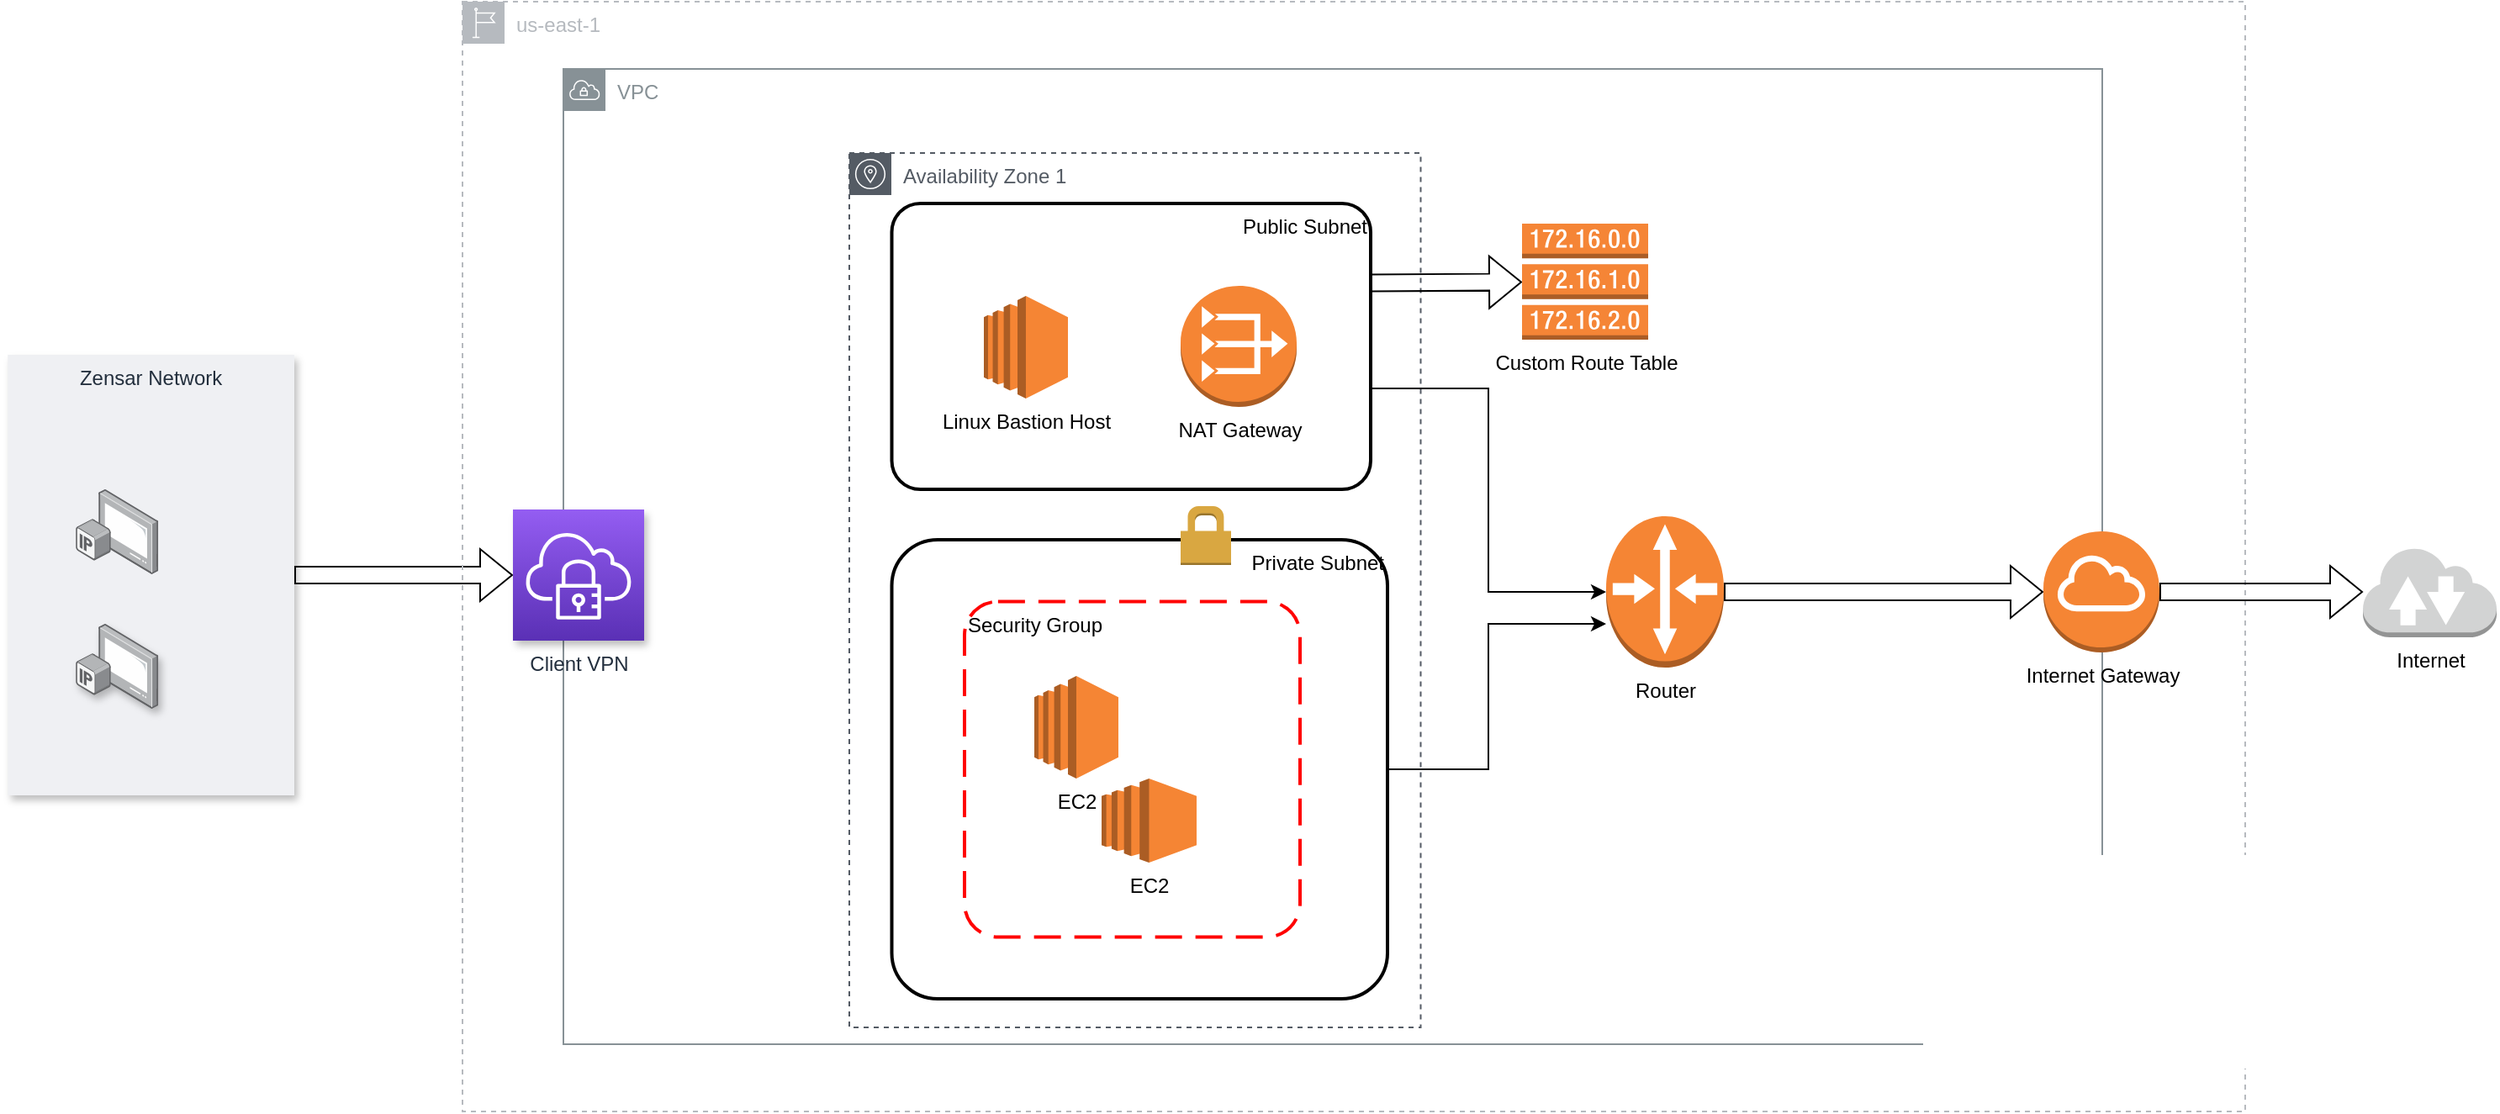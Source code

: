 <mxfile version="20.3.3" type="github" pages="3">
  <diagram id="AxIsbvVjRvXihffBJD2N" name="Page-1">
    <mxGraphModel dx="1773" dy="1705" grid="1" gridSize="10" guides="1" tooltips="1" connect="1" arrows="1" fold="1" page="1" pageScale="1" pageWidth="827" pageHeight="1169" math="0" shadow="0">
      <root>
        <mxCell id="0" />
        <mxCell id="1" parent="0" />
        <mxCell id="D7-wRI5F7GSu051VJa-N-6" style="edgeStyle=none;shape=flexArrow;rounded=0;orthogonalLoop=1;jettySize=auto;html=1;exitX=1;exitY=0.5;exitDx=0;exitDy=0;" parent="1" source="D7-wRI5F7GSu051VJa-N-4" target="D7-wRI5F7GSu051VJa-N-5" edge="1">
          <mxGeometry relative="1" as="geometry" />
        </mxCell>
        <mxCell id="D7-wRI5F7GSu051VJa-N-4" value="Zensar Network" style="fillColor=#EFF0F3;strokeColor=none;dashed=0;verticalAlign=top;fontStyle=0;fontColor=#232F3D;shadow=1;" parent="1" vertex="1">
          <mxGeometry x="-430.4" y="170" width="170.4" height="262" as="geometry" />
        </mxCell>
        <mxCell id="BJrK3le93MI0LKpdmbEM-2" value="us-east-1" style="sketch=0;outlineConnect=0;gradientColor=none;html=1;whiteSpace=wrap;fontSize=12;fontStyle=0;shape=mxgraph.aws4.group;grIcon=mxgraph.aws4.group_region;strokeColor=#B6BABF;fillColor=none;verticalAlign=top;align=left;spacingLeft=30;fontColor=#B6BABF;dashed=1;" parent="1" vertex="1">
          <mxGeometry x="-160" y="-40" width="1060" height="660" as="geometry" />
        </mxCell>
        <mxCell id="BJrK3le93MI0LKpdmbEM-8" value="Availability Zone 1" style="sketch=0;outlineConnect=0;gradientColor=none;html=1;whiteSpace=wrap;fontSize=12;fontStyle=0;shape=mxgraph.aws4.group;grIcon=mxgraph.aws4.group_availability_zone;strokeColor=#545B64;fillColor=none;verticalAlign=top;align=left;spacingLeft=30;fontColor=#545B64;dashed=1;" parent="1" vertex="1">
          <mxGeometry x="70" y="50" width="339.75" height="520" as="geometry" />
        </mxCell>
        <mxCell id="BJrK3le93MI0LKpdmbEM-1" value="VPC" style="sketch=0;outlineConnect=0;gradientColor=none;html=1;whiteSpace=wrap;fontSize=12;fontStyle=0;shape=mxgraph.aws4.group;grIcon=mxgraph.aws4.group_vpc;strokeColor=#879196;fillColor=none;verticalAlign=top;align=left;spacingLeft=30;fontColor=#879196;dashed=0;" parent="1" vertex="1">
          <mxGeometry x="-100" width="915" height="580" as="geometry" />
        </mxCell>
        <mxCell id="BJrK3le93MI0LKpdmbEM-13" value="Security Group" style="rounded=1;arcSize=10;dashed=1;strokeColor=#ff0000;fillColor=none;gradientColor=none;dashPattern=8 4;strokeWidth=2;verticalAlign=top;align=left;" parent="1" vertex="1">
          <mxGeometry x="138.5" y="316.75" width="199.5" height="199.5" as="geometry" />
        </mxCell>
        <mxCell id="BJrK3le93MI0LKpdmbEM-21" style="edgeStyle=orthogonalEdgeStyle;rounded=0;orthogonalLoop=1;jettySize=auto;html=1;" parent="1" source="BJrK3le93MI0LKpdmbEM-12" target="BJrK3le93MI0LKpdmbEM-19" edge="1">
          <mxGeometry relative="1" as="geometry">
            <Array as="points">
              <mxPoint x="450" y="417" />
              <mxPoint x="450" y="330" />
            </Array>
          </mxGeometry>
        </mxCell>
        <mxCell id="BJrK3le93MI0LKpdmbEM-12" value="Private Subnet" style="rounded=1;arcSize=10;dashed=0;fillColor=none;gradientColor=none;strokeWidth=2;verticalAlign=top;align=right;" parent="1" vertex="1">
          <mxGeometry x="95.25" y="280" width="294.75" height="273" as="geometry" />
        </mxCell>
        <mxCell id="BJrK3le93MI0LKpdmbEM-4" value="" style="dashed=0;html=1;shape=mxgraph.aws3.permissions;fillColor=#D9A741;gradientColor=none;dashed=0;" parent="1" vertex="1">
          <mxGeometry x="267" y="260" width="30" height="35" as="geometry" />
        </mxCell>
        <mxCell id="BJrK3le93MI0LKpdmbEM-6" value="EC2" style="outlineConnect=0;dashed=0;verticalLabelPosition=bottom;verticalAlign=top;align=center;html=1;shape=mxgraph.aws3.ec2;fillColor=#F58534;gradientColor=none;" parent="1" vertex="1">
          <mxGeometry x="180" y="361" width="50" height="61" as="geometry" />
        </mxCell>
        <mxCell id="BJrK3le93MI0LKpdmbEM-7" value="EC2" style="outlineConnect=0;dashed=0;verticalLabelPosition=bottom;verticalAlign=top;align=center;html=1;shape=mxgraph.aws3.ec2;fillColor=#F58534;gradientColor=none;" parent="1" vertex="1">
          <mxGeometry x="220" y="422" width="56.5" height="50" as="geometry" />
        </mxCell>
        <mxCell id="BJrK3le93MI0LKpdmbEM-20" style="edgeStyle=orthogonalEdgeStyle;rounded=0;orthogonalLoop=1;jettySize=auto;html=1;exitX=1;exitY=0.5;exitDx=0;exitDy=0;entryX=0;entryY=0.5;entryDx=0;entryDy=0;entryPerimeter=0;" parent="1" source="BJrK3le93MI0LKpdmbEM-16" target="BJrK3le93MI0LKpdmbEM-19" edge="1">
          <mxGeometry relative="1" as="geometry">
            <Array as="points">
              <mxPoint x="380" y="190" />
              <mxPoint x="450" y="190" />
              <mxPoint x="450" y="311" />
            </Array>
          </mxGeometry>
        </mxCell>
        <mxCell id="BJrK3le93MI0LKpdmbEM-28" style="edgeStyle=none;shape=flexArrow;rounded=0;orthogonalLoop=1;jettySize=auto;html=1;" parent="1" target="BJrK3le93MI0LKpdmbEM-18" edge="1">
          <mxGeometry relative="1" as="geometry">
            <mxPoint x="380" y="127.209" as="sourcePoint" />
          </mxGeometry>
        </mxCell>
        <mxCell id="BJrK3le93MI0LKpdmbEM-16" value="Public Subnet" style="rounded=1;arcSize=10;dashed=0;fillColor=none;gradientColor=none;strokeWidth=2;verticalAlign=top;align=right;" parent="1" vertex="1">
          <mxGeometry x="95.25" y="80" width="284.75" height="170" as="geometry" />
        </mxCell>
        <mxCell id="BJrK3le93MI0LKpdmbEM-17" value="NAT Gateway" style="outlineConnect=0;dashed=0;verticalLabelPosition=bottom;verticalAlign=top;align=center;html=1;shape=mxgraph.aws3.vpc_nat_gateway;fillColor=#F58534;gradientColor=none;" parent="1" vertex="1">
          <mxGeometry x="267" y="129" width="69" height="72" as="geometry" />
        </mxCell>
        <mxCell id="BJrK3le93MI0LKpdmbEM-18" value="Custom Route Table" style="outlineConnect=0;dashed=0;verticalLabelPosition=bottom;verticalAlign=top;align=center;html=1;shape=mxgraph.aws3.route_table;fillColor=#F58536;gradientColor=none;" parent="1" vertex="1">
          <mxGeometry x="470" y="92" width="75" height="69" as="geometry" />
        </mxCell>
        <mxCell id="BJrK3le93MI0LKpdmbEM-25" style="edgeStyle=none;shape=flexArrow;rounded=0;orthogonalLoop=1;jettySize=auto;html=1;exitX=1;exitY=0.5;exitDx=0;exitDy=0;exitPerimeter=0;entryX=0;entryY=0.5;entryDx=0;entryDy=0;entryPerimeter=0;" parent="1" source="BJrK3le93MI0LKpdmbEM-19" target="BJrK3le93MI0LKpdmbEM-24" edge="1">
          <mxGeometry relative="1" as="geometry" />
        </mxCell>
        <mxCell id="BJrK3le93MI0LKpdmbEM-19" value="Router" style="outlineConnect=0;dashed=0;verticalLabelPosition=bottom;verticalAlign=top;align=center;html=1;shape=mxgraph.aws3.router;fillColor=#F58534;gradientColor=none;" parent="1" vertex="1">
          <mxGeometry x="520" y="266" width="70" height="90" as="geometry" />
        </mxCell>
        <mxCell id="BJrK3le93MI0LKpdmbEM-27" style="edgeStyle=none;shape=flexArrow;rounded=0;orthogonalLoop=1;jettySize=auto;html=1;" parent="1" source="BJrK3le93MI0LKpdmbEM-24" target="BJrK3le93MI0LKpdmbEM-26" edge="1">
          <mxGeometry relative="1" as="geometry" />
        </mxCell>
        <mxCell id="BJrK3le93MI0LKpdmbEM-24" value="Internet Gateway" style="outlineConnect=0;dashed=0;verticalLabelPosition=bottom;verticalAlign=top;align=center;html=1;shape=mxgraph.aws3.internet_gateway;fillColor=#F58534;gradientColor=none;" parent="1" vertex="1">
          <mxGeometry x="780" y="275" width="69" height="72" as="geometry" />
        </mxCell>
        <mxCell id="BJrK3le93MI0LKpdmbEM-26" value="Internet" style="outlineConnect=0;dashed=0;verticalLabelPosition=bottom;verticalAlign=top;align=center;html=1;shape=mxgraph.aws3.internet_2;fillColor=#D2D3D3;gradientColor=none;" parent="1" vertex="1">
          <mxGeometry x="970" y="284" width="79.5" height="54" as="geometry" />
        </mxCell>
        <mxCell id="D7-wRI5F7GSu051VJa-N-2" value="" style="points=[];aspect=fixed;html=1;align=center;shadow=0;dashed=0;image;image=img/lib/allied_telesis/computer_and_terminals/IP_TV.svg;" parent="1" vertex="1">
          <mxGeometry x="-390" y="250" width="49.2" height="50.4" as="geometry" />
        </mxCell>
        <mxCell id="D7-wRI5F7GSu051VJa-N-3" value="" style="points=[];aspect=fixed;html=1;align=center;shadow=1;dashed=0;image;image=img/lib/allied_telesis/computer_and_terminals/IP_TV.svg;" parent="1" vertex="1">
          <mxGeometry x="-390" y="330" width="49.2" height="50.4" as="geometry" />
        </mxCell>
        <mxCell id="D7-wRI5F7GSu051VJa-N-5" value="Client VPN" style="sketch=0;points=[[0,0,0],[0.25,0,0],[0.5,0,0],[0.75,0,0],[1,0,0],[0,1,0],[0.25,1,0],[0.5,1,0],[0.75,1,0],[1,1,0],[0,0.25,0],[0,0.5,0],[0,0.75,0],[1,0.25,0],[1,0.5,0],[1,0.75,0]];outlineConnect=0;fontColor=#232F3E;gradientColor=#945DF2;gradientDirection=north;fillColor=#5A30B5;strokeColor=#ffffff;dashed=0;verticalLabelPosition=bottom;verticalAlign=top;align=center;html=1;fontSize=12;fontStyle=0;aspect=fixed;shape=mxgraph.aws4.resourceIcon;resIcon=mxgraph.aws4.client_vpn;shadow=1;" parent="1" vertex="1">
          <mxGeometry x="-130" y="262" width="78" height="78" as="geometry" />
        </mxCell>
        <mxCell id="IHiCABmX2Q5fOEHlogPC-1" value="Linux Bastion Host" style="outlineConnect=0;dashed=0;verticalLabelPosition=bottom;verticalAlign=top;align=center;html=1;shape=mxgraph.aws3.ec2;fillColor=#F58534;gradientColor=none;" vertex="1" parent="1">
          <mxGeometry x="150" y="135" width="50" height="61" as="geometry" />
        </mxCell>
      </root>
    </mxGraphModel>
  </diagram>
  <diagram name="Copy of Page-1" id="b5ZkWstMcOkewmqpg0Ry">
    <mxGraphModel dx="1773" dy="1705" grid="1" gridSize="10" guides="1" tooltips="1" connect="1" arrows="1" fold="1" page="1" pageScale="1" pageWidth="827" pageHeight="1169" math="0" shadow="0">
      <root>
        <mxCell id="IfBRLLN11OLvFncDJeYz-0" />
        <mxCell id="IfBRLLN11OLvFncDJeYz-1" parent="IfBRLLN11OLvFncDJeYz-0" />
        <mxCell id="IfBRLLN11OLvFncDJeYz-4" value="us-east-1" style="sketch=0;outlineConnect=0;gradientColor=none;html=1;whiteSpace=wrap;fontSize=12;fontStyle=0;shape=mxgraph.aws4.group;grIcon=mxgraph.aws4.group_region;strokeColor=#B6BABF;fillColor=none;verticalAlign=top;align=left;spacingLeft=30;fontColor=#B6BABF;dashed=1;" parent="IfBRLLN11OLvFncDJeYz-1" vertex="1">
          <mxGeometry x="-350" y="-102.5" width="1230" height="1582.5" as="geometry" />
        </mxCell>
        <mxCell id="IfBRLLN11OLvFncDJeYz-6" value="Dev VPC" style="sketch=0;outlineConnect=0;gradientColor=none;html=1;whiteSpace=wrap;fontSize=12;fontStyle=0;shape=mxgraph.aws4.group;grIcon=mxgraph.aws4.group_vpc;strokeColor=#879196;fillColor=none;verticalAlign=top;align=left;spacingLeft=30;fontColor=#879196;dashed=0;" parent="IfBRLLN11OLvFncDJeYz-1" vertex="1">
          <mxGeometry x="-210" width="1025" height="690" as="geometry" />
        </mxCell>
        <mxCell id="IfBRLLN11OLvFncDJeYz-5" value="Availability Zone 1" style="sketch=0;outlineConnect=0;gradientColor=none;html=1;whiteSpace=wrap;fontSize=12;fontStyle=0;shape=mxgraph.aws4.group;grIcon=mxgraph.aws4.group_availability_zone;strokeColor=#545B64;fillColor=none;verticalAlign=top;align=left;spacingLeft=30;fontColor=#545B64;dashed=1;" parent="IfBRLLN11OLvFncDJeYz-1" vertex="1">
          <mxGeometry x="-140" y="50" width="549.75" height="620" as="geometry" />
        </mxCell>
        <mxCell id="IfBRLLN11OLvFncDJeYz-9" value="Private Subnet" style="rounded=1;arcSize=10;dashed=0;fillColor=none;gradientColor=none;strokeWidth=2;verticalAlign=top;align=right;" parent="IfBRLLN11OLvFncDJeYz-1" vertex="1">
          <mxGeometry x="150" y="280" width="240" height="230" as="geometry" />
        </mxCell>
        <mxCell id="FN4ASxd9f9S_bz-zIkM7-0" style="edgeStyle=orthogonalEdgeStyle;rounded=0;orthogonalLoop=1;jettySize=auto;html=1;" parent="IfBRLLN11OLvFncDJeYz-1" source="IfBRLLN11OLvFncDJeYz-3" target="IfBRLLN11OLvFncDJeYz-25" edge="1">
          <mxGeometry relative="1" as="geometry">
            <Array as="points">
              <mxPoint x="-390" y="630" />
              <mxPoint x="-390" y="290" />
            </Array>
          </mxGeometry>
        </mxCell>
        <mxCell id="FN4ASxd9f9S_bz-zIkM7-1" style="edgeStyle=orthogonalEdgeStyle;rounded=0;orthogonalLoop=1;jettySize=auto;html=1;entryX=0;entryY=0.5;entryDx=0;entryDy=0;entryPerimeter=0;" parent="IfBRLLN11OLvFncDJeYz-1" source="IfBRLLN11OLvFncDJeYz-3" target="I_sQxBT2GihBR5fLG9AF-30" edge="1">
          <mxGeometry relative="1" as="geometry" />
        </mxCell>
        <mxCell id="IfBRLLN11OLvFncDJeYz-3" value="Zensar Network" style="fillColor=#EFF0F3;strokeColor=none;dashed=0;verticalAlign=top;fontStyle=0;fontColor=#232F3D;shadow=1;" parent="IfBRLLN11OLvFncDJeYz-1" vertex="1">
          <mxGeometry x="-700" y="562" width="170.4" height="262" as="geometry" />
        </mxCell>
        <mxCell id="IfBRLLN11OLvFncDJeYz-7" value="Security Group" style="rounded=1;arcSize=10;dashed=1;strokeColor=#ff0000;fillColor=none;gradientColor=none;dashPattern=8 4;strokeWidth=2;verticalAlign=top;align=left;" parent="IfBRLLN11OLvFncDJeYz-1" vertex="1">
          <mxGeometry x="190" y="316.75" width="148" height="173.25" as="geometry" />
        </mxCell>
        <mxCell id="IfBRLLN11OLvFncDJeYz-8" style="edgeStyle=orthogonalEdgeStyle;rounded=0;orthogonalLoop=1;jettySize=auto;html=1;" parent="IfBRLLN11OLvFncDJeYz-1" source="IfBRLLN11OLvFncDJeYz-9" edge="1">
          <mxGeometry relative="1" as="geometry">
            <Array as="points">
              <mxPoint x="450" y="417" />
              <mxPoint x="450" y="330" />
            </Array>
            <mxPoint x="450" y="290" as="targetPoint" />
          </mxGeometry>
        </mxCell>
        <mxCell id="IfBRLLN11OLvFncDJeYz-10" value="" style="dashed=0;html=1;shape=mxgraph.aws3.permissions;fillColor=#D9A741;gradientColor=none;dashed=0;" parent="IfBRLLN11OLvFncDJeYz-1" vertex="1">
          <mxGeometry x="267" y="260" width="30" height="35" as="geometry" />
        </mxCell>
        <mxCell id="IfBRLLN11OLvFncDJeYz-11" value="EC2" style="outlineConnect=0;dashed=0;verticalLabelPosition=bottom;verticalAlign=top;align=center;html=1;shape=mxgraph.aws3.ec2;fillColor=#F58534;gradientColor=none;" parent="IfBRLLN11OLvFncDJeYz-1" vertex="1">
          <mxGeometry x="190" y="347" width="50" height="61" as="geometry" />
        </mxCell>
        <mxCell id="IfBRLLN11OLvFncDJeYz-12" value="EC2" style="outlineConnect=0;dashed=0;verticalLabelPosition=bottom;verticalAlign=top;align=center;html=1;shape=mxgraph.aws3.ec2;fillColor=#F58534;gradientColor=none;" parent="IfBRLLN11OLvFncDJeYz-1" vertex="1">
          <mxGeometry x="253.75" y="400" width="56.5" height="50" as="geometry" />
        </mxCell>
        <mxCell id="IfBRLLN11OLvFncDJeYz-13" style="edgeStyle=orthogonalEdgeStyle;rounded=0;orthogonalLoop=1;jettySize=auto;html=1;exitX=1;exitY=0.5;exitDx=0;exitDy=0;entryX=0;entryY=0.5;entryDx=0;entryDy=0;entryPerimeter=0;" parent="IfBRLLN11OLvFncDJeYz-1" source="IfBRLLN11OLvFncDJeYz-15" target="IfBRLLN11OLvFncDJeYz-19" edge="1">
          <mxGeometry relative="1" as="geometry" />
        </mxCell>
        <mxCell id="IfBRLLN11OLvFncDJeYz-14" style="edgeStyle=none;shape=flexArrow;rounded=0;orthogonalLoop=1;jettySize=auto;html=1;" parent="IfBRLLN11OLvFncDJeYz-1" target="IfBRLLN11OLvFncDJeYz-17" edge="1">
          <mxGeometry relative="1" as="geometry">
            <mxPoint x="380" y="127.209" as="sourcePoint" />
          </mxGeometry>
        </mxCell>
        <mxCell id="IfBRLLN11OLvFncDJeYz-15" value="Public Subnet" style="rounded=1;arcSize=10;dashed=0;fillColor=none;gradientColor=none;strokeWidth=2;verticalAlign=top;align=right;" parent="IfBRLLN11OLvFncDJeYz-1" vertex="1">
          <mxGeometry x="95.25" y="80" width="284.75" height="170" as="geometry" />
        </mxCell>
        <mxCell id="IfBRLLN11OLvFncDJeYz-16" value="NAT Gateway" style="outlineConnect=0;dashed=0;verticalLabelPosition=bottom;verticalAlign=top;align=center;html=1;shape=mxgraph.aws3.vpc_nat_gateway;fillColor=#F58534;gradientColor=none;" parent="IfBRLLN11OLvFncDJeYz-1" vertex="1">
          <mxGeometry x="267" y="129" width="69" height="72" as="geometry" />
        </mxCell>
        <mxCell id="IfBRLLN11OLvFncDJeYz-17" value="Custom Route Table" style="outlineConnect=0;dashed=0;verticalLabelPosition=bottom;verticalAlign=top;align=center;html=1;shape=mxgraph.aws3.route_table;fillColor=#F58536;gradientColor=none;" parent="IfBRLLN11OLvFncDJeYz-1" vertex="1">
          <mxGeometry x="470" y="92" width="75" height="69" as="geometry" />
        </mxCell>
        <mxCell id="IfBRLLN11OLvFncDJeYz-18" style="edgeStyle=none;shape=flexArrow;rounded=0;orthogonalLoop=1;jettySize=auto;html=1;exitX=1;exitY=0.5;exitDx=0;exitDy=0;exitPerimeter=0;entryX=0;entryY=0.5;entryDx=0;entryDy=0;entryPerimeter=0;" parent="IfBRLLN11OLvFncDJeYz-1" source="IfBRLLN11OLvFncDJeYz-19" target="IfBRLLN11OLvFncDJeYz-21" edge="1">
          <mxGeometry relative="1" as="geometry" />
        </mxCell>
        <mxCell id="IfBRLLN11OLvFncDJeYz-19" value="Router" style="outlineConnect=0;dashed=0;verticalLabelPosition=bottom;verticalAlign=top;align=center;html=1;shape=mxgraph.aws3.router;fillColor=#F58534;gradientColor=none;" parent="IfBRLLN11OLvFncDJeYz-1" vertex="1">
          <mxGeometry x="520" y="266" width="70" height="90" as="geometry" />
        </mxCell>
        <mxCell id="IfBRLLN11OLvFncDJeYz-20" style="edgeStyle=none;shape=flexArrow;rounded=0;orthogonalLoop=1;jettySize=auto;html=1;" parent="IfBRLLN11OLvFncDJeYz-1" source="IfBRLLN11OLvFncDJeYz-21" target="IfBRLLN11OLvFncDJeYz-22" edge="1">
          <mxGeometry relative="1" as="geometry" />
        </mxCell>
        <mxCell id="IfBRLLN11OLvFncDJeYz-21" value="Internet Gateway" style="outlineConnect=0;dashed=0;verticalLabelPosition=bottom;verticalAlign=top;align=center;html=1;shape=mxgraph.aws3.internet_gateway;fillColor=#F58534;gradientColor=none;" parent="IfBRLLN11OLvFncDJeYz-1" vertex="1">
          <mxGeometry x="780" y="275" width="69" height="72" as="geometry" />
        </mxCell>
        <mxCell id="IfBRLLN11OLvFncDJeYz-22" value="Internet" style="outlineConnect=0;dashed=0;verticalLabelPosition=bottom;verticalAlign=top;align=center;html=1;shape=mxgraph.aws3.internet_2;fillColor=#D2D3D3;gradientColor=none;" parent="IfBRLLN11OLvFncDJeYz-1" vertex="1">
          <mxGeometry x="1040" y="690" width="79.5" height="54" as="geometry" />
        </mxCell>
        <mxCell id="IfBRLLN11OLvFncDJeYz-23" value="" style="points=[];aspect=fixed;html=1;align=center;shadow=0;dashed=0;image;image=img/lib/allied_telesis/computer_and_terminals/IP_TV.svg;" parent="IfBRLLN11OLvFncDJeYz-1" vertex="1">
          <mxGeometry x="-655.4" y="621.6" width="49.2" height="50.4" as="geometry" />
        </mxCell>
        <mxCell id="IfBRLLN11OLvFncDJeYz-24" value="" style="points=[];aspect=fixed;html=1;align=center;shadow=1;dashed=0;image;image=img/lib/allied_telesis/computer_and_terminals/IP_TV.svg;" parent="IfBRLLN11OLvFncDJeYz-1" vertex="1">
          <mxGeometry x="-655.4" y="701.6" width="49.2" height="50.4" as="geometry" />
        </mxCell>
        <mxCell id="IfBRLLN11OLvFncDJeYz-25" value="Client VPN" style="sketch=0;points=[[0,0,0],[0.25,0,0],[0.5,0,0],[0.75,0,0],[1,0,0],[0,1,0],[0.25,1,0],[0.5,1,0],[0.75,1,0],[1,1,0],[0,0.25,0],[0,0.5,0],[0,0.75,0],[1,0.25,0],[1,0.5,0],[1,0.75,0]];outlineConnect=0;fontColor=#232F3E;gradientColor=#945DF2;gradientDirection=north;fillColor=#5A30B5;strokeColor=#ffffff;dashed=0;verticalLabelPosition=bottom;verticalAlign=top;align=center;html=1;fontSize=12;fontStyle=0;aspect=fixed;shape=mxgraph.aws4.resourceIcon;resIcon=mxgraph.aws4.client_vpn;shadow=1;" parent="IfBRLLN11OLvFncDJeYz-1" vertex="1">
          <mxGeometry x="-254.2" y="253" width="78" height="78" as="geometry" />
        </mxCell>
        <mxCell id="I_sQxBT2GihBR5fLG9AF-2" value="Private Subnet" style="rounded=1;arcSize=10;dashed=0;fillColor=none;gradientColor=none;strokeWidth=2;verticalAlign=top;align=right;" parent="IfBRLLN11OLvFncDJeYz-1" vertex="1">
          <mxGeometry x="-103" y="284" width="240" height="230" as="geometry" />
        </mxCell>
        <mxCell id="I_sQxBT2GihBR5fLG9AF-3" value="Security Group" style="rounded=1;arcSize=10;dashed=1;strokeColor=#ff0000;fillColor=none;gradientColor=none;dashPattern=8 4;strokeWidth=2;verticalAlign=top;align=left;" parent="IfBRLLN11OLvFncDJeYz-1" vertex="1">
          <mxGeometry x="-63" y="320.75" width="148" height="173.25" as="geometry" />
        </mxCell>
        <mxCell id="I_sQxBT2GihBR5fLG9AF-6" value="" style="dashed=0;html=1;shape=mxgraph.aws3.permissions;fillColor=#D9A741;gradientColor=none;dashed=0;" parent="IfBRLLN11OLvFncDJeYz-1" vertex="1">
          <mxGeometry x="10" y="265.6" width="30" height="35" as="geometry" />
        </mxCell>
        <mxCell id="I_sQxBT2GihBR5fLG9AF-7" value="RDS" style="outlineConnect=0;dashed=0;verticalLabelPosition=bottom;verticalAlign=top;align=center;html=1;shape=mxgraph.aws3.rds;fillColor=#2E73B8;gradientColor=none;" parent="IfBRLLN11OLvFncDJeYz-1" vertex="1">
          <mxGeometry x="-32" y="359" width="72" height="81" as="geometry" />
        </mxCell>
        <mxCell id="I_sQxBT2GihBR5fLG9AF-10" value="AT VPC" style="sketch=0;outlineConnect=0;gradientColor=none;html=1;whiteSpace=wrap;fontSize=12;fontStyle=0;shape=mxgraph.aws4.group;grIcon=mxgraph.aws4.group_vpc;strokeColor=#879196;fillColor=none;verticalAlign=top;align=left;spacingLeft=30;fontColor=#879196;dashed=0;" parent="IfBRLLN11OLvFncDJeYz-1" vertex="1">
          <mxGeometry x="-209" y="732" width="1025" height="690" as="geometry" />
        </mxCell>
        <mxCell id="I_sQxBT2GihBR5fLG9AF-11" value="Availability Zone 1" style="sketch=0;outlineConnect=0;gradientColor=none;html=1;whiteSpace=wrap;fontSize=12;fontStyle=0;shape=mxgraph.aws4.group;grIcon=mxgraph.aws4.group_availability_zone;strokeColor=#545B64;fillColor=none;verticalAlign=top;align=left;spacingLeft=30;fontColor=#545B64;dashed=1;" parent="IfBRLLN11OLvFncDJeYz-1" vertex="1">
          <mxGeometry x="-139" y="782" width="549.75" height="620" as="geometry" />
        </mxCell>
        <mxCell id="I_sQxBT2GihBR5fLG9AF-12" value="Private Subnet" style="rounded=1;arcSize=10;dashed=0;fillColor=none;gradientColor=none;strokeWidth=2;verticalAlign=top;align=right;" parent="IfBRLLN11OLvFncDJeYz-1" vertex="1">
          <mxGeometry x="151" y="1012" width="240" height="230" as="geometry" />
        </mxCell>
        <mxCell id="I_sQxBT2GihBR5fLG9AF-13" value="Security Group" style="rounded=1;arcSize=10;dashed=1;strokeColor=#ff0000;fillColor=none;gradientColor=none;dashPattern=8 4;strokeWidth=2;verticalAlign=top;align=left;" parent="IfBRLLN11OLvFncDJeYz-1" vertex="1">
          <mxGeometry x="191" y="1048.75" width="148" height="173.25" as="geometry" />
        </mxCell>
        <mxCell id="I_sQxBT2GihBR5fLG9AF-14" style="edgeStyle=orthogonalEdgeStyle;rounded=0;orthogonalLoop=1;jettySize=auto;html=1;" parent="IfBRLLN11OLvFncDJeYz-1" source="I_sQxBT2GihBR5fLG9AF-12" edge="1">
          <mxGeometry relative="1" as="geometry">
            <Array as="points">
              <mxPoint x="451" y="1149" />
              <mxPoint x="451" y="1062" />
            </Array>
            <mxPoint x="451" y="1022" as="targetPoint" />
          </mxGeometry>
        </mxCell>
        <mxCell id="I_sQxBT2GihBR5fLG9AF-15" value="" style="dashed=0;html=1;shape=mxgraph.aws3.permissions;fillColor=#D9A741;gradientColor=none;dashed=0;" parent="IfBRLLN11OLvFncDJeYz-1" vertex="1">
          <mxGeometry x="268" y="992" width="30" height="35" as="geometry" />
        </mxCell>
        <mxCell id="I_sQxBT2GihBR5fLG9AF-16" value="EC2" style="outlineConnect=0;dashed=0;verticalLabelPosition=bottom;verticalAlign=top;align=center;html=1;shape=mxgraph.aws3.ec2;fillColor=#F58534;gradientColor=none;" parent="IfBRLLN11OLvFncDJeYz-1" vertex="1">
          <mxGeometry x="191" y="1079" width="50" height="61" as="geometry" />
        </mxCell>
        <mxCell id="I_sQxBT2GihBR5fLG9AF-17" value="EC2" style="outlineConnect=0;dashed=0;verticalLabelPosition=bottom;verticalAlign=top;align=center;html=1;shape=mxgraph.aws3.ec2;fillColor=#F58534;gradientColor=none;" parent="IfBRLLN11OLvFncDJeYz-1" vertex="1">
          <mxGeometry x="254.75" y="1132" width="56.5" height="50" as="geometry" />
        </mxCell>
        <mxCell id="I_sQxBT2GihBR5fLG9AF-18" style="edgeStyle=orthogonalEdgeStyle;rounded=0;orthogonalLoop=1;jettySize=auto;html=1;exitX=1;exitY=0.5;exitDx=0;exitDy=0;entryX=0;entryY=0.5;entryDx=0;entryDy=0;entryPerimeter=0;" parent="IfBRLLN11OLvFncDJeYz-1" source="I_sQxBT2GihBR5fLG9AF-20" target="I_sQxBT2GihBR5fLG9AF-24" edge="1">
          <mxGeometry relative="1" as="geometry" />
        </mxCell>
        <mxCell id="I_sQxBT2GihBR5fLG9AF-19" style="edgeStyle=none;shape=flexArrow;rounded=0;orthogonalLoop=1;jettySize=auto;html=1;" parent="IfBRLLN11OLvFncDJeYz-1" target="I_sQxBT2GihBR5fLG9AF-22" edge="1">
          <mxGeometry relative="1" as="geometry">
            <mxPoint x="381" y="859.209" as="sourcePoint" />
          </mxGeometry>
        </mxCell>
        <mxCell id="I_sQxBT2GihBR5fLG9AF-20" value="Public Subnet" style="rounded=1;arcSize=10;dashed=0;fillColor=none;gradientColor=none;strokeWidth=2;verticalAlign=top;align=right;" parent="IfBRLLN11OLvFncDJeYz-1" vertex="1">
          <mxGeometry x="96.25" y="812" width="284.75" height="170" as="geometry" />
        </mxCell>
        <mxCell id="I_sQxBT2GihBR5fLG9AF-21" value="NAT Gateway" style="outlineConnect=0;dashed=0;verticalLabelPosition=bottom;verticalAlign=top;align=center;html=1;shape=mxgraph.aws3.vpc_nat_gateway;fillColor=#F58534;gradientColor=none;" parent="IfBRLLN11OLvFncDJeYz-1" vertex="1">
          <mxGeometry x="268" y="861" width="69" height="72" as="geometry" />
        </mxCell>
        <mxCell id="I_sQxBT2GihBR5fLG9AF-22" value="Custom Route Table" style="outlineConnect=0;dashed=0;verticalLabelPosition=bottom;verticalAlign=top;align=center;html=1;shape=mxgraph.aws3.route_table;fillColor=#F58536;gradientColor=none;" parent="IfBRLLN11OLvFncDJeYz-1" vertex="1">
          <mxGeometry x="471" y="824" width="75" height="69" as="geometry" />
        </mxCell>
        <mxCell id="I_sQxBT2GihBR5fLG9AF-23" style="edgeStyle=none;shape=flexArrow;rounded=0;orthogonalLoop=1;jettySize=auto;html=1;exitX=1;exitY=0.5;exitDx=0;exitDy=0;exitPerimeter=0;entryX=0;entryY=0.5;entryDx=0;entryDy=0;entryPerimeter=0;" parent="IfBRLLN11OLvFncDJeYz-1" source="I_sQxBT2GihBR5fLG9AF-24" target="I_sQxBT2GihBR5fLG9AF-26" edge="1">
          <mxGeometry relative="1" as="geometry" />
        </mxCell>
        <mxCell id="I_sQxBT2GihBR5fLG9AF-24" value="Router" style="outlineConnect=0;dashed=0;verticalLabelPosition=bottom;verticalAlign=top;align=center;html=1;shape=mxgraph.aws3.router;fillColor=#F58534;gradientColor=none;" parent="IfBRLLN11OLvFncDJeYz-1" vertex="1">
          <mxGeometry x="521" y="998" width="70" height="90" as="geometry" />
        </mxCell>
        <mxCell id="I_sQxBT2GihBR5fLG9AF-25" style="edgeStyle=none;shape=flexArrow;rounded=0;orthogonalLoop=1;jettySize=auto;html=1;" parent="IfBRLLN11OLvFncDJeYz-1" source="I_sQxBT2GihBR5fLG9AF-26" target="IfBRLLN11OLvFncDJeYz-22" edge="1">
          <mxGeometry relative="1" as="geometry" />
        </mxCell>
        <mxCell id="I_sQxBT2GihBR5fLG9AF-26" value="Internet Gateway" style="outlineConnect=0;dashed=0;verticalLabelPosition=bottom;verticalAlign=top;align=center;html=1;shape=mxgraph.aws3.internet_gateway;fillColor=#F58534;gradientColor=none;" parent="IfBRLLN11OLvFncDJeYz-1" vertex="1">
          <mxGeometry x="781" y="1007" width="69" height="72" as="geometry" />
        </mxCell>
        <mxCell id="I_sQxBT2GihBR5fLG9AF-30" value="Client VPN" style="sketch=0;points=[[0,0,0],[0.25,0,0],[0.5,0,0],[0.75,0,0],[1,0,0],[0,1,0],[0.25,1,0],[0.5,1,0],[0.75,1,0],[1,1,0],[0,0.25,0],[0,0.5,0],[0,0.75,0],[1,0.25,0],[1,0.5,0],[1,0.75,0]];outlineConnect=0;fontColor=#232F3E;gradientColor=#945DF2;gradientDirection=north;fillColor=#5A30B5;strokeColor=#ffffff;dashed=0;verticalLabelPosition=bottom;verticalAlign=top;align=center;html=1;fontSize=12;fontStyle=0;aspect=fixed;shape=mxgraph.aws4.resourceIcon;resIcon=mxgraph.aws4.client_vpn;shadow=1;" parent="IfBRLLN11OLvFncDJeYz-1" vertex="1">
          <mxGeometry x="-253.2" y="985" width="78" height="78" as="geometry" />
        </mxCell>
        <mxCell id="I_sQxBT2GihBR5fLG9AF-31" value="Private Subnet" style="rounded=1;arcSize=10;dashed=0;fillColor=none;gradientColor=none;strokeWidth=2;verticalAlign=top;align=right;" parent="IfBRLLN11OLvFncDJeYz-1" vertex="1">
          <mxGeometry x="-102" y="1016" width="240" height="230" as="geometry" />
        </mxCell>
        <mxCell id="I_sQxBT2GihBR5fLG9AF-32" value="Security Group" style="rounded=1;arcSize=10;dashed=1;strokeColor=#ff0000;fillColor=none;gradientColor=none;dashPattern=8 4;strokeWidth=2;verticalAlign=top;align=left;" parent="IfBRLLN11OLvFncDJeYz-1" vertex="1">
          <mxGeometry x="-62" y="1052.75" width="148" height="173.25" as="geometry" />
        </mxCell>
        <mxCell id="I_sQxBT2GihBR5fLG9AF-33" value="" style="dashed=0;html=1;shape=mxgraph.aws3.permissions;fillColor=#D9A741;gradientColor=none;dashed=0;" parent="IfBRLLN11OLvFncDJeYz-1" vertex="1">
          <mxGeometry x="11" y="997.6" width="30" height="35" as="geometry" />
        </mxCell>
        <mxCell id="I_sQxBT2GihBR5fLG9AF-34" value="RDS" style="outlineConnect=0;dashed=0;verticalLabelPosition=bottom;verticalAlign=top;align=center;html=1;shape=mxgraph.aws3.rds;fillColor=#2E73B8;gradientColor=none;" parent="IfBRLLN11OLvFncDJeYz-1" vertex="1">
          <mxGeometry x="-31" y="1091" width="72" height="81" as="geometry" />
        </mxCell>
      </root>
    </mxGraphModel>
  </diagram>
  <diagram name="bastion" id="8A7XYBQxlTzoIDVEHbru">
    <mxGraphModel dx="1773" dy="1705" grid="1" gridSize="10" guides="1" tooltips="1" connect="1" arrows="1" fold="1" page="1" pageScale="1" pageWidth="827" pageHeight="1169" math="0" shadow="0">
      <root>
        <mxCell id="sw7C7JWS0YT1kevJasVf-0" />
        <mxCell id="sw7C7JWS0YT1kevJasVf-1" parent="sw7C7JWS0YT1kevJasVf-0" />
        <mxCell id="I2A25Exymc0LFGuXCZbu-0" value="Dev VPC" style="sketch=0;outlineConnect=0;gradientColor=none;html=1;whiteSpace=wrap;fontSize=12;fontStyle=0;shape=mxgraph.aws4.group;grIcon=mxgraph.aws4.group_vpc;strokeColor=#879196;fillColor=none;verticalAlign=top;align=left;spacingLeft=30;fontColor=#879196;dashed=0;" vertex="1" parent="sw7C7JWS0YT1kevJasVf-1">
          <mxGeometry x="-212" y="-10" width="1025" height="715" as="geometry" />
        </mxCell>
        <mxCell id="sw7C7JWS0YT1kevJasVf-16" value="Public Subnet" style="rounded=1;arcSize=10;dashed=0;fillColor=none;gradientColor=none;strokeWidth=2;verticalAlign=top;align=right;" vertex="1" parent="sw7C7JWS0YT1kevJasVf-1">
          <mxGeometry x="86" y="80" width="284.75" height="170" as="geometry" />
        </mxCell>
        <mxCell id="sw7C7JWS0YT1kevJasVf-2" value="ap-south-1" style="sketch=0;outlineConnect=0;gradientColor=none;html=1;whiteSpace=wrap;fontSize=12;fontStyle=0;shape=mxgraph.aws4.group;grIcon=mxgraph.aws4.group_region;strokeColor=#B6BABF;fillColor=none;verticalAlign=top;align=left;spacingLeft=30;fontColor=#B6BABF;dashed=1;" vertex="1" parent="sw7C7JWS0YT1kevJasVf-1">
          <mxGeometry x="-320" y="-98.25" width="1230" height="1582.5" as="geometry" />
        </mxCell>
        <mxCell id="sw7C7JWS0YT1kevJasVf-4" value="ap-south-1a" style="sketch=0;outlineConnect=0;gradientColor=none;html=1;whiteSpace=wrap;fontSize=12;fontStyle=0;shape=mxgraph.aws4.group;grIcon=mxgraph.aws4.group_availability_zone;strokeColor=#545B64;fillColor=none;verticalAlign=top;align=left;spacingLeft=30;fontColor=#545B64;dashed=1;" vertex="1" parent="sw7C7JWS0YT1kevJasVf-1">
          <mxGeometry x="-140" y="50" width="549.75" height="620" as="geometry" />
        </mxCell>
        <mxCell id="oknngxtYJa4LEGV81_1g-5" value="Bastion Security Group" style="rounded=1;arcSize=10;dashed=1;strokeColor=#ff0000;fillColor=none;gradientColor=none;dashPattern=8 4;strokeWidth=2;verticalAlign=top;align=left;" vertex="1" parent="sw7C7JWS0YT1kevJasVf-1">
          <mxGeometry x="101" y="92.75" width="148" height="137.25" as="geometry" />
        </mxCell>
        <mxCell id="oknngxtYJa4LEGV81_1g-9" style="edgeStyle=orthogonalEdgeStyle;rounded=0;orthogonalLoop=1;jettySize=auto;html=1;" edge="1" parent="sw7C7JWS0YT1kevJasVf-1" source="sw7C7JWS0YT1kevJasVf-5">
          <mxGeometry relative="1" as="geometry">
            <mxPoint x="450" y="250" as="targetPoint" />
          </mxGeometry>
        </mxCell>
        <mxCell id="sw7C7JWS0YT1kevJasVf-5" value="Private Subnet 2" style="rounded=1;arcSize=10;dashed=0;fillColor=none;gradientColor=none;strokeWidth=2;verticalAlign=top;align=right;" vertex="1" parent="sw7C7JWS0YT1kevJasVf-1">
          <mxGeometry x="150" y="280" width="240" height="230" as="geometry" />
        </mxCell>
        <mxCell id="sw7C7JWS0YT1kevJasVf-7" style="edgeStyle=orthogonalEdgeStyle;rounded=0;orthogonalLoop=1;jettySize=auto;html=1;" edge="1" parent="sw7C7JWS0YT1kevJasVf-1" source="sw7C7JWS0YT1kevJasVf-8" target="oknngxtYJa4LEGV81_1g-8">
          <mxGeometry relative="1" as="geometry">
            <mxPoint x="-253.2" y="1024" as="targetPoint" />
            <Array as="points">
              <mxPoint x="-350" y="693" />
              <mxPoint x="-350" y="898" />
            </Array>
          </mxGeometry>
        </mxCell>
        <mxCell id="oknngxtYJa4LEGV81_1g-6" style="edgeStyle=orthogonalEdgeStyle;rounded=0;orthogonalLoop=1;jettySize=auto;html=1;" edge="1" parent="sw7C7JWS0YT1kevJasVf-1" source="sw7C7JWS0YT1kevJasVf-8" target="oknngxtYJa4LEGV81_1g-0">
          <mxGeometry relative="1" as="geometry">
            <Array as="points">
              <mxPoint x="-350" y="640" />
              <mxPoint x="-350" y="150" />
            </Array>
          </mxGeometry>
        </mxCell>
        <mxCell id="sw7C7JWS0YT1kevJasVf-8" value="Zensar Network" style="fillColor=#EFF0F3;strokeColor=none;dashed=0;verticalAlign=top;fontStyle=0;fontColor=#232F3D;shadow=1;" vertex="1" parent="sw7C7JWS0YT1kevJasVf-1">
          <mxGeometry x="-700" y="562" width="170.4" height="262" as="geometry" />
        </mxCell>
        <mxCell id="sw7C7JWS0YT1kevJasVf-9" value="Security Group" style="rounded=1;arcSize=10;dashed=1;strokeColor=#ff0000;fillColor=none;gradientColor=none;dashPattern=8 4;strokeWidth=2;verticalAlign=top;align=left;" vertex="1" parent="sw7C7JWS0YT1kevJasVf-1">
          <mxGeometry x="190" y="316.75" width="148" height="173.25" as="geometry" />
        </mxCell>
        <mxCell id="sw7C7JWS0YT1kevJasVf-11" value="" style="dashed=0;html=1;shape=mxgraph.aws3.permissions;fillColor=#D9A741;gradientColor=none;dashed=0;" vertex="1" parent="sw7C7JWS0YT1kevJasVf-1">
          <mxGeometry x="267" y="260" width="30" height="35" as="geometry" />
        </mxCell>
        <mxCell id="sw7C7JWS0YT1kevJasVf-12" value="EC2" style="outlineConnect=0;dashed=0;verticalLabelPosition=bottom;verticalAlign=top;align=center;html=1;shape=mxgraph.aws3.ec2;fillColor=#F58534;gradientColor=none;" vertex="1" parent="sw7C7JWS0YT1kevJasVf-1">
          <mxGeometry x="190" y="347" width="50" height="61" as="geometry" />
        </mxCell>
        <mxCell id="sw7C7JWS0YT1kevJasVf-13" value="EC2" style="outlineConnect=0;dashed=0;verticalLabelPosition=bottom;verticalAlign=top;align=center;html=1;shape=mxgraph.aws3.ec2;fillColor=#F58534;gradientColor=none;" vertex="1" parent="sw7C7JWS0YT1kevJasVf-1">
          <mxGeometry x="253.75" y="400" width="56.5" height="50" as="geometry" />
        </mxCell>
        <mxCell id="sw7C7JWS0YT1kevJasVf-14" style="edgeStyle=orthogonalEdgeStyle;rounded=0;orthogonalLoop=1;jettySize=auto;html=1;exitX=1;exitY=0.5;exitDx=0;exitDy=0;entryX=0;entryY=0.5;entryDx=0;entryDy=0;entryPerimeter=0;" edge="1" parent="sw7C7JWS0YT1kevJasVf-1" source="sw7C7JWS0YT1kevJasVf-16" target="sw7C7JWS0YT1kevJasVf-20">
          <mxGeometry relative="1" as="geometry">
            <Array as="points">
              <mxPoint x="450" y="165" />
              <mxPoint x="450" y="311" />
            </Array>
          </mxGeometry>
        </mxCell>
        <mxCell id="sw7C7JWS0YT1kevJasVf-15" style="edgeStyle=none;shape=flexArrow;rounded=0;orthogonalLoop=1;jettySize=auto;html=1;" edge="1" parent="sw7C7JWS0YT1kevJasVf-1" target="sw7C7JWS0YT1kevJasVf-18">
          <mxGeometry relative="1" as="geometry">
            <mxPoint x="380" y="127.209" as="sourcePoint" />
          </mxGeometry>
        </mxCell>
        <mxCell id="sw7C7JWS0YT1kevJasVf-17" value="NAT Gateway" style="outlineConnect=0;dashed=0;verticalLabelPosition=bottom;verticalAlign=top;align=center;html=1;shape=mxgraph.aws3.vpc_nat_gateway;fillColor=#F58534;gradientColor=none;" vertex="1" parent="sw7C7JWS0YT1kevJasVf-1">
          <mxGeometry x="267" y="129" width="69" height="72" as="geometry" />
        </mxCell>
        <mxCell id="sw7C7JWS0YT1kevJasVf-18" value="Custom Route Table" style="outlineConnect=0;dashed=0;verticalLabelPosition=bottom;verticalAlign=top;align=center;html=1;shape=mxgraph.aws3.route_table;fillColor=#F58536;gradientColor=none;" vertex="1" parent="sw7C7JWS0YT1kevJasVf-1">
          <mxGeometry x="470" y="92" width="75" height="69" as="geometry" />
        </mxCell>
        <mxCell id="sw7C7JWS0YT1kevJasVf-19" style="edgeStyle=none;shape=flexArrow;rounded=0;orthogonalLoop=1;jettySize=auto;html=1;exitX=1;exitY=0.5;exitDx=0;exitDy=0;exitPerimeter=0;entryX=0;entryY=0.5;entryDx=0;entryDy=0;entryPerimeter=0;" edge="1" parent="sw7C7JWS0YT1kevJasVf-1" source="sw7C7JWS0YT1kevJasVf-20" target="sw7C7JWS0YT1kevJasVf-22">
          <mxGeometry relative="1" as="geometry" />
        </mxCell>
        <mxCell id="sw7C7JWS0YT1kevJasVf-20" value="Router" style="outlineConnect=0;dashed=0;verticalLabelPosition=bottom;verticalAlign=top;align=center;html=1;shape=mxgraph.aws3.router;fillColor=#F58534;gradientColor=none;" vertex="1" parent="sw7C7JWS0YT1kevJasVf-1">
          <mxGeometry x="520" y="266" width="70" height="90" as="geometry" />
        </mxCell>
        <mxCell id="sw7C7JWS0YT1kevJasVf-21" style="edgeStyle=none;shape=flexArrow;rounded=0;orthogonalLoop=1;jettySize=auto;html=1;" edge="1" parent="sw7C7JWS0YT1kevJasVf-1" source="sw7C7JWS0YT1kevJasVf-22" target="sw7C7JWS0YT1kevJasVf-23">
          <mxGeometry relative="1" as="geometry" />
        </mxCell>
        <mxCell id="sw7C7JWS0YT1kevJasVf-22" value="Internet Gateway" style="outlineConnect=0;dashed=0;verticalLabelPosition=bottom;verticalAlign=top;align=center;html=1;shape=mxgraph.aws3.internet_gateway;fillColor=#F58534;gradientColor=none;" vertex="1" parent="sw7C7JWS0YT1kevJasVf-1">
          <mxGeometry x="780" y="275" width="69" height="72" as="geometry" />
        </mxCell>
        <mxCell id="sw7C7JWS0YT1kevJasVf-23" value="Internet" style="outlineConnect=0;dashed=0;verticalLabelPosition=bottom;verticalAlign=top;align=center;html=1;shape=mxgraph.aws3.internet_2;fillColor=#D2D3D3;gradientColor=none;" vertex="1" parent="sw7C7JWS0YT1kevJasVf-1">
          <mxGeometry x="1040" y="690" width="79.5" height="54" as="geometry" />
        </mxCell>
        <mxCell id="sw7C7JWS0YT1kevJasVf-24" value="" style="points=[];aspect=fixed;html=1;align=center;shadow=0;dashed=0;image;image=img/lib/allied_telesis/computer_and_terminals/IP_TV.svg;" vertex="1" parent="sw7C7JWS0YT1kevJasVf-1">
          <mxGeometry x="-655.4" y="621.6" width="49.2" height="50.4" as="geometry" />
        </mxCell>
        <mxCell id="sw7C7JWS0YT1kevJasVf-25" value="" style="points=[];aspect=fixed;html=1;align=center;shadow=1;dashed=0;image;image=img/lib/allied_telesis/computer_and_terminals/IP_TV.svg;" vertex="1" parent="sw7C7JWS0YT1kevJasVf-1">
          <mxGeometry x="-655.4" y="701.6" width="49.2" height="50.4" as="geometry" />
        </mxCell>
        <mxCell id="sw7C7JWS0YT1kevJasVf-27" value="Private Subnet 1" style="rounded=1;arcSize=10;dashed=0;fillColor=none;gradientColor=none;strokeWidth=2;verticalAlign=top;align=right;" vertex="1" parent="sw7C7JWS0YT1kevJasVf-1">
          <mxGeometry x="-103" y="284" width="240" height="230" as="geometry" />
        </mxCell>
        <mxCell id="sw7C7JWS0YT1kevJasVf-28" value="Security Group" style="rounded=1;arcSize=10;dashed=1;strokeColor=#ff0000;fillColor=none;gradientColor=none;dashPattern=8 4;strokeWidth=2;verticalAlign=top;align=left;" vertex="1" parent="sw7C7JWS0YT1kevJasVf-1">
          <mxGeometry x="-63" y="320.75" width="148" height="173.25" as="geometry" />
        </mxCell>
        <mxCell id="sw7C7JWS0YT1kevJasVf-29" value="" style="dashed=0;html=1;shape=mxgraph.aws3.permissions;fillColor=#D9A741;gradientColor=none;dashed=0;" vertex="1" parent="sw7C7JWS0YT1kevJasVf-1">
          <mxGeometry x="10" y="265.6" width="30" height="35" as="geometry" />
        </mxCell>
        <mxCell id="sw7C7JWS0YT1kevJasVf-30" value="RDS" style="outlineConnect=0;dashed=0;verticalLabelPosition=bottom;verticalAlign=top;align=center;html=1;shape=mxgraph.aws3.rds;fillColor=#2E73B8;gradientColor=none;" vertex="1" parent="sw7C7JWS0YT1kevJasVf-1">
          <mxGeometry x="-32" y="359" width="72" height="81" as="geometry" />
        </mxCell>
        <mxCell id="sw7C7JWS0YT1kevJasVf-31" value="AT VPC" style="sketch=0;outlineConnect=0;gradientColor=none;html=1;whiteSpace=wrap;fontSize=12;fontStyle=0;shape=mxgraph.aws4.group;grIcon=mxgraph.aws4.group_vpc;strokeColor=#879196;fillColor=none;verticalAlign=top;align=left;spacingLeft=30;fontColor=#879196;dashed=0;" vertex="1" parent="sw7C7JWS0YT1kevJasVf-1">
          <mxGeometry x="-209" y="732" width="1025" height="690" as="geometry" />
        </mxCell>
        <mxCell id="sw7C7JWS0YT1kevJasVf-32" value="ap-south-1a" style="sketch=0;outlineConnect=0;gradientColor=none;html=1;whiteSpace=wrap;fontSize=12;fontStyle=0;shape=mxgraph.aws4.group;grIcon=mxgraph.aws4.group_availability_zone;strokeColor=#545B64;fillColor=none;verticalAlign=top;align=left;spacingLeft=30;fontColor=#545B64;dashed=1;" vertex="1" parent="sw7C7JWS0YT1kevJasVf-1">
          <mxGeometry x="-139" y="782" width="549.75" height="620" as="geometry" />
        </mxCell>
        <mxCell id="sw7C7JWS0YT1kevJasVf-33" value="Private Subnet 2" style="rounded=1;arcSize=10;dashed=0;fillColor=none;gradientColor=none;strokeWidth=2;verticalAlign=top;align=right;" vertex="1" parent="sw7C7JWS0YT1kevJasVf-1">
          <mxGeometry x="151" y="1012" width="240" height="230" as="geometry" />
        </mxCell>
        <mxCell id="sw7C7JWS0YT1kevJasVf-34" value="Security Group" style="rounded=1;arcSize=10;dashed=1;strokeColor=#ff0000;fillColor=none;gradientColor=none;dashPattern=8 4;strokeWidth=2;verticalAlign=top;align=left;" vertex="1" parent="sw7C7JWS0YT1kevJasVf-1">
          <mxGeometry x="191" y="1048.75" width="148" height="173.25" as="geometry" />
        </mxCell>
        <mxCell id="sw7C7JWS0YT1kevJasVf-35" style="edgeStyle=orthogonalEdgeStyle;rounded=0;orthogonalLoop=1;jettySize=auto;html=1;" edge="1" parent="sw7C7JWS0YT1kevJasVf-1" source="sw7C7JWS0YT1kevJasVf-33">
          <mxGeometry relative="1" as="geometry">
            <Array as="points">
              <mxPoint x="451" y="1149" />
              <mxPoint x="451" y="1062" />
            </Array>
            <mxPoint x="451" y="1022" as="targetPoint" />
          </mxGeometry>
        </mxCell>
        <mxCell id="sw7C7JWS0YT1kevJasVf-36" value="" style="dashed=0;html=1;shape=mxgraph.aws3.permissions;fillColor=#D9A741;gradientColor=none;dashed=0;" vertex="1" parent="sw7C7JWS0YT1kevJasVf-1">
          <mxGeometry x="268" y="992" width="30" height="35" as="geometry" />
        </mxCell>
        <mxCell id="sw7C7JWS0YT1kevJasVf-37" value="EC2" style="outlineConnect=0;dashed=0;verticalLabelPosition=bottom;verticalAlign=top;align=center;html=1;shape=mxgraph.aws3.ec2;fillColor=#F58534;gradientColor=none;" vertex="1" parent="sw7C7JWS0YT1kevJasVf-1">
          <mxGeometry x="191" y="1079" width="50" height="61" as="geometry" />
        </mxCell>
        <mxCell id="sw7C7JWS0YT1kevJasVf-38" value="EC2" style="outlineConnect=0;dashed=0;verticalLabelPosition=bottom;verticalAlign=top;align=center;html=1;shape=mxgraph.aws3.ec2;fillColor=#F58534;gradientColor=none;" vertex="1" parent="sw7C7JWS0YT1kevJasVf-1">
          <mxGeometry x="254.75" y="1132" width="56.5" height="50" as="geometry" />
        </mxCell>
        <mxCell id="sw7C7JWS0YT1kevJasVf-39" style="edgeStyle=orthogonalEdgeStyle;rounded=0;orthogonalLoop=1;jettySize=auto;html=1;exitX=1;exitY=0.5;exitDx=0;exitDy=0;entryX=0;entryY=0.5;entryDx=0;entryDy=0;entryPerimeter=0;" edge="1" parent="sw7C7JWS0YT1kevJasVf-1" source="sw7C7JWS0YT1kevJasVf-41" target="sw7C7JWS0YT1kevJasVf-45">
          <mxGeometry relative="1" as="geometry" />
        </mxCell>
        <mxCell id="sw7C7JWS0YT1kevJasVf-40" style="edgeStyle=none;shape=flexArrow;rounded=0;orthogonalLoop=1;jettySize=auto;html=1;" edge="1" parent="sw7C7JWS0YT1kevJasVf-1" target="sw7C7JWS0YT1kevJasVf-43">
          <mxGeometry relative="1" as="geometry">
            <mxPoint x="381" y="859.209" as="sourcePoint" />
          </mxGeometry>
        </mxCell>
        <mxCell id="sw7C7JWS0YT1kevJasVf-41" value="Public Subnet" style="rounded=1;arcSize=10;dashed=0;fillColor=none;gradientColor=none;strokeWidth=2;verticalAlign=top;align=right;" vertex="1" parent="sw7C7JWS0YT1kevJasVf-1">
          <mxGeometry x="96.25" y="812" width="284.75" height="170" as="geometry" />
        </mxCell>
        <mxCell id="sw7C7JWS0YT1kevJasVf-42" value="NAT Gateway" style="outlineConnect=0;dashed=0;verticalLabelPosition=bottom;verticalAlign=top;align=center;html=1;shape=mxgraph.aws3.vpc_nat_gateway;fillColor=#F58534;gradientColor=none;" vertex="1" parent="sw7C7JWS0YT1kevJasVf-1">
          <mxGeometry x="268" y="861" width="69" height="72" as="geometry" />
        </mxCell>
        <mxCell id="sw7C7JWS0YT1kevJasVf-43" value="Custom Route Table" style="outlineConnect=0;dashed=0;verticalLabelPosition=bottom;verticalAlign=top;align=center;html=1;shape=mxgraph.aws3.route_table;fillColor=#F58536;gradientColor=none;" vertex="1" parent="sw7C7JWS0YT1kevJasVf-1">
          <mxGeometry x="471" y="824" width="75" height="69" as="geometry" />
        </mxCell>
        <mxCell id="sw7C7JWS0YT1kevJasVf-44" style="edgeStyle=none;shape=flexArrow;rounded=0;orthogonalLoop=1;jettySize=auto;html=1;exitX=1;exitY=0.5;exitDx=0;exitDy=0;exitPerimeter=0;entryX=0;entryY=0.5;entryDx=0;entryDy=0;entryPerimeter=0;" edge="1" parent="sw7C7JWS0YT1kevJasVf-1" source="sw7C7JWS0YT1kevJasVf-45" target="sw7C7JWS0YT1kevJasVf-47">
          <mxGeometry relative="1" as="geometry" />
        </mxCell>
        <mxCell id="sw7C7JWS0YT1kevJasVf-45" value="Router" style="outlineConnect=0;dashed=0;verticalLabelPosition=bottom;verticalAlign=top;align=center;html=1;shape=mxgraph.aws3.router;fillColor=#F58534;gradientColor=none;" vertex="1" parent="sw7C7JWS0YT1kevJasVf-1">
          <mxGeometry x="521" y="998" width="70" height="90" as="geometry" />
        </mxCell>
        <mxCell id="sw7C7JWS0YT1kevJasVf-46" style="edgeStyle=none;shape=flexArrow;rounded=0;orthogonalLoop=1;jettySize=auto;html=1;" edge="1" parent="sw7C7JWS0YT1kevJasVf-1" source="sw7C7JWS0YT1kevJasVf-47" target="sw7C7JWS0YT1kevJasVf-23">
          <mxGeometry relative="1" as="geometry" />
        </mxCell>
        <mxCell id="sw7C7JWS0YT1kevJasVf-47" value="Internet Gateway" style="outlineConnect=0;dashed=0;verticalLabelPosition=bottom;verticalAlign=top;align=center;html=1;shape=mxgraph.aws3.internet_gateway;fillColor=#F58534;gradientColor=none;" vertex="1" parent="sw7C7JWS0YT1kevJasVf-1">
          <mxGeometry x="781" y="1007" width="69" height="72" as="geometry" />
        </mxCell>
        <mxCell id="sw7C7JWS0YT1kevJasVf-49" value="Private Subnet 1" style="rounded=1;arcSize=10;dashed=0;fillColor=none;gradientColor=none;strokeWidth=2;verticalAlign=top;align=right;" vertex="1" parent="sw7C7JWS0YT1kevJasVf-1">
          <mxGeometry x="-102" y="1016" width="240" height="230" as="geometry" />
        </mxCell>
        <mxCell id="sw7C7JWS0YT1kevJasVf-50" value="Security Group" style="rounded=1;arcSize=10;dashed=1;strokeColor=#ff0000;fillColor=none;gradientColor=none;dashPattern=8 4;strokeWidth=2;verticalAlign=top;align=left;" vertex="1" parent="sw7C7JWS0YT1kevJasVf-1">
          <mxGeometry x="-62" y="1052.75" width="148" height="173.25" as="geometry" />
        </mxCell>
        <mxCell id="sw7C7JWS0YT1kevJasVf-51" value="" style="dashed=0;html=1;shape=mxgraph.aws3.permissions;fillColor=#D9A741;gradientColor=none;dashed=0;" vertex="1" parent="sw7C7JWS0YT1kevJasVf-1">
          <mxGeometry x="11" y="997.6" width="30" height="35" as="geometry" />
        </mxCell>
        <mxCell id="sw7C7JWS0YT1kevJasVf-52" value="RDS" style="outlineConnect=0;dashed=0;verticalLabelPosition=bottom;verticalAlign=top;align=center;html=1;shape=mxgraph.aws3.rds;fillColor=#2E73B8;gradientColor=none;" vertex="1" parent="sw7C7JWS0YT1kevJasVf-1">
          <mxGeometry x="-31" y="1091" width="72" height="81" as="geometry" />
        </mxCell>
        <mxCell id="oknngxtYJa4LEGV81_1g-0" value="Linux Bastion Host" style="outlineConnect=0;dashed=0;verticalLabelPosition=bottom;verticalAlign=top;align=center;html=1;shape=mxgraph.aws3.ec2;fillColor=#F58534;gradientColor=none;" vertex="1" parent="sw7C7JWS0YT1kevJasVf-1">
          <mxGeometry x="150" y="130" width="50" height="61" as="geometry" />
        </mxCell>
        <mxCell id="oknngxtYJa4LEGV81_1g-7" value="Bastion Security Group" style="rounded=1;arcSize=10;dashed=1;strokeColor=#ff0000;fillColor=none;gradientColor=none;dashPattern=8 4;strokeWidth=2;verticalAlign=top;align=left;" vertex="1" parent="sw7C7JWS0YT1kevJasVf-1">
          <mxGeometry x="106.75" y="830" width="148" height="137.25" as="geometry" />
        </mxCell>
        <mxCell id="oknngxtYJa4LEGV81_1g-8" value="Linux Bastion Host" style="outlineConnect=0;dashed=0;verticalLabelPosition=bottom;verticalAlign=top;align=center;html=1;shape=mxgraph.aws3.ec2;fillColor=#F58534;gradientColor=none;" vertex="1" parent="sw7C7JWS0YT1kevJasVf-1">
          <mxGeometry x="155.75" y="867.25" width="50" height="61" as="geometry" />
        </mxCell>
      </root>
    </mxGraphModel>
  </diagram>
</mxfile>
